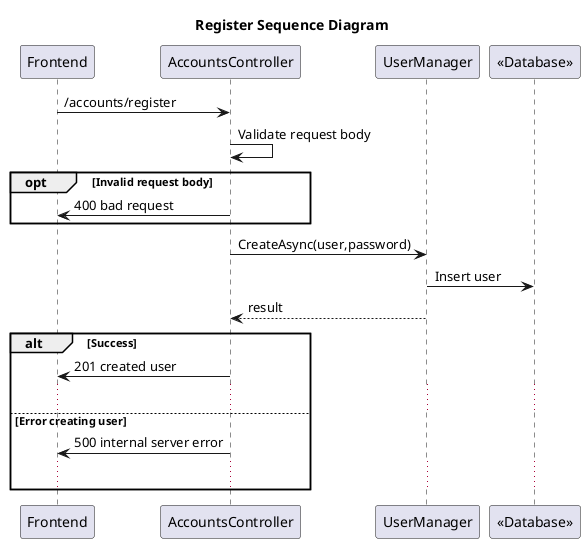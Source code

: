 
@startuml
title Register Sequence Diagram
participant "Frontend" as Frontend
participant "AccountsController" as AccountsController
participant "UserManager" as UserManager
participant "<<Database>>" as Database

Frontend -> AccountsController: /accounts/register
AccountsController -> AccountsController: Validate request body
opt Invalid request body
AccountsController -> Frontend: 400 bad request 
end
AccountsController -> UserManager: CreateAsync(user,password)
UserManager -> Database: Insert user
UserManager --> AccountsController: result

alt Success

AccountsController -> Frontend: 201 created user
...
else Error creating user

AccountsController -> Frontend: 500 internal server error
...
end



@enduml